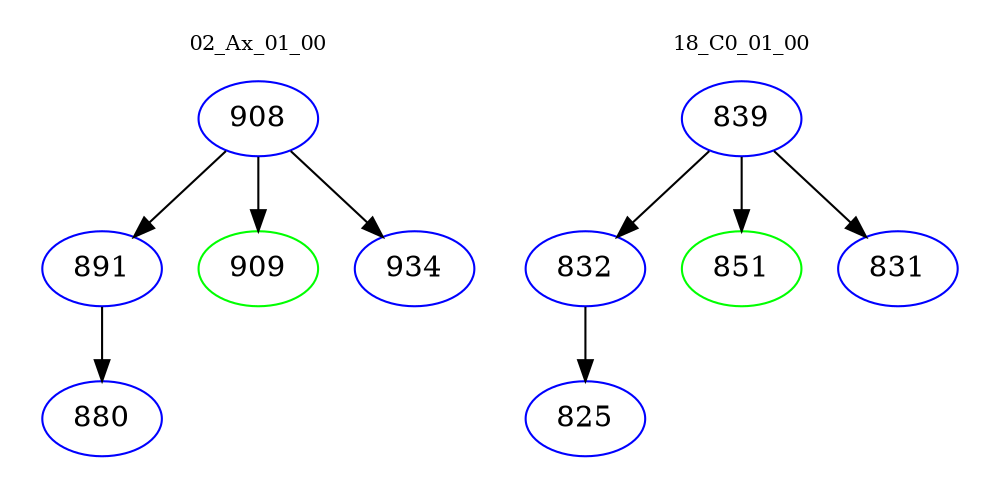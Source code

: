 digraph{
subgraph cluster_0 {
color = white
label = "02_Ax_01_00";
fontsize=10;
T0_908 [label="908", color="blue"]
T0_908 -> T0_891 [color="black"]
T0_891 [label="891", color="blue"]
T0_891 -> T0_880 [color="black"]
T0_880 [label="880", color="blue"]
T0_908 -> T0_909 [color="black"]
T0_909 [label="909", color="green"]
T0_908 -> T0_934 [color="black"]
T0_934 [label="934", color="blue"]
}
subgraph cluster_1 {
color = white
label = "18_C0_01_00";
fontsize=10;
T1_839 [label="839", color="blue"]
T1_839 -> T1_832 [color="black"]
T1_832 [label="832", color="blue"]
T1_832 -> T1_825 [color="black"]
T1_825 [label="825", color="blue"]
T1_839 -> T1_851 [color="black"]
T1_851 [label="851", color="green"]
T1_839 -> T1_831 [color="black"]
T1_831 [label="831", color="blue"]
}
}
